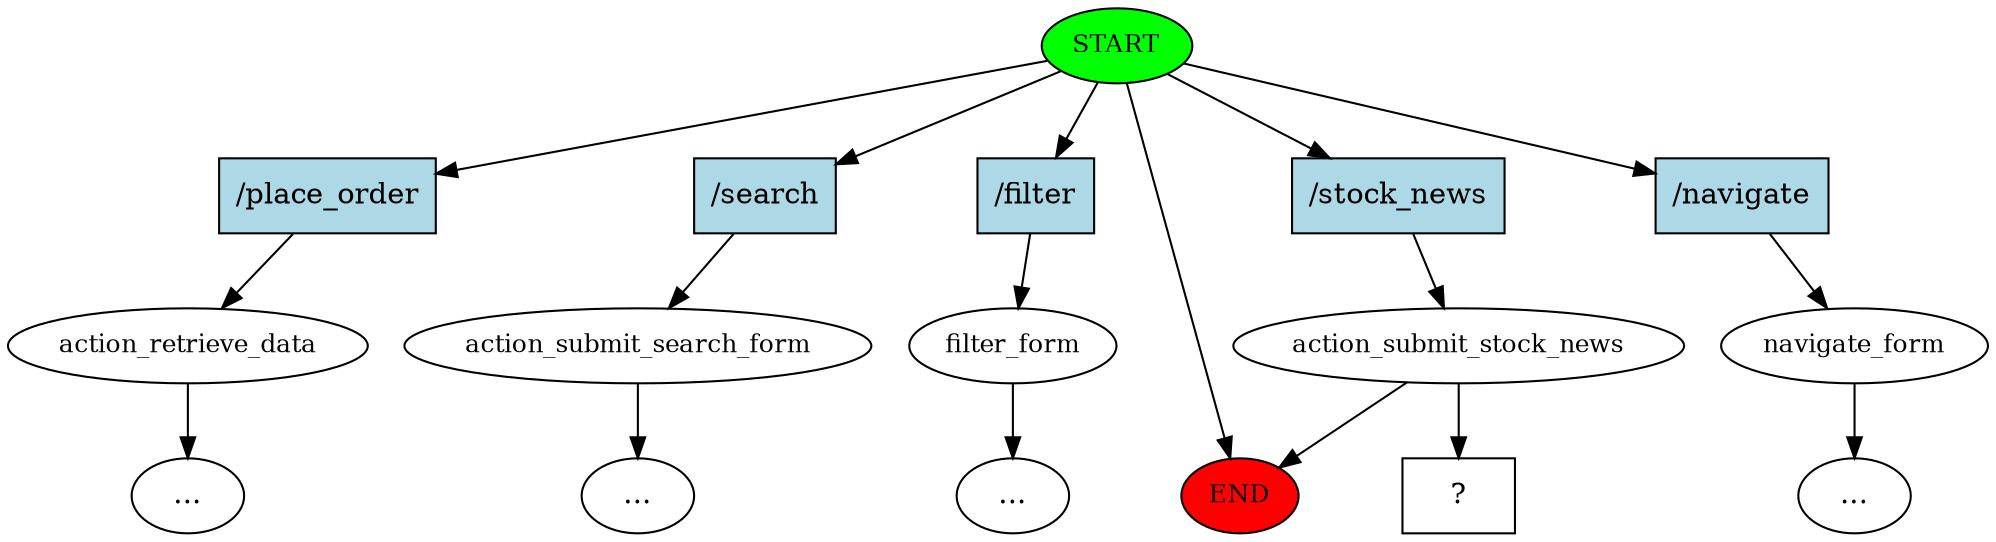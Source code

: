 digraph  {
0 [class="start active", fillcolor=green, fontsize=12, label=START, style=filled];
"-1" [class=end, fillcolor=red, fontsize=12, label=END, style=filled];
1 [class="", fontsize=12, label=action_retrieve_data];
"-4" [class=ellipsis, label="..."];
3 [class="", fontsize=12, label=action_submit_search_form];
"-5" [class=ellipsis, label="..."];
4 [class="", fontsize=12, label=filter_form];
"-6" [class=ellipsis, label="..."];
5 [class="", fontsize=12, label=navigate_form];
"-7" [class=ellipsis, label="..."];
6 [class=active, fontsize=12, label=action_submit_stock_news];
8 [class="intent dashed active", label="  ?  ", shape=rect];
9 [class=intent, fillcolor=lightblue, label="/place_order", shape=rect, style=filled];
10 [class=intent, fillcolor=lightblue, label="/search", shape=rect, style=filled];
11 [class=intent, fillcolor=lightblue, label="/filter", shape=rect, style=filled];
12 [class=intent, fillcolor=lightblue, label="/navigate", shape=rect, style=filled];
13 [class="intent active", fillcolor=lightblue, label="/stock_news", shape=rect, style=filled];
0 -> "-1"  [class="", key=NONE, label=""];
0 -> 9  [class="", key=0];
0 -> 10  [class="", key=0];
0 -> 11  [class="", key=0];
0 -> 12  [class="", key=0];
0 -> 13  [class=active, key=0];
1 -> "-4"  [class="", key=NONE, label=""];
3 -> "-5"  [class="", key=NONE, label=""];
4 -> "-6"  [class="", key=NONE, label=""];
5 -> "-7"  [class="", key=NONE, label=""];
6 -> "-1"  [class="", key=NONE, label=""];
6 -> 8  [class=active, key=NONE, label=""];
9 -> 1  [class="", key=0];
10 -> 3  [class="", key=0];
11 -> 4  [class="", key=0];
12 -> 5  [class="", key=0];
13 -> 6  [class=active, key=0];
}
